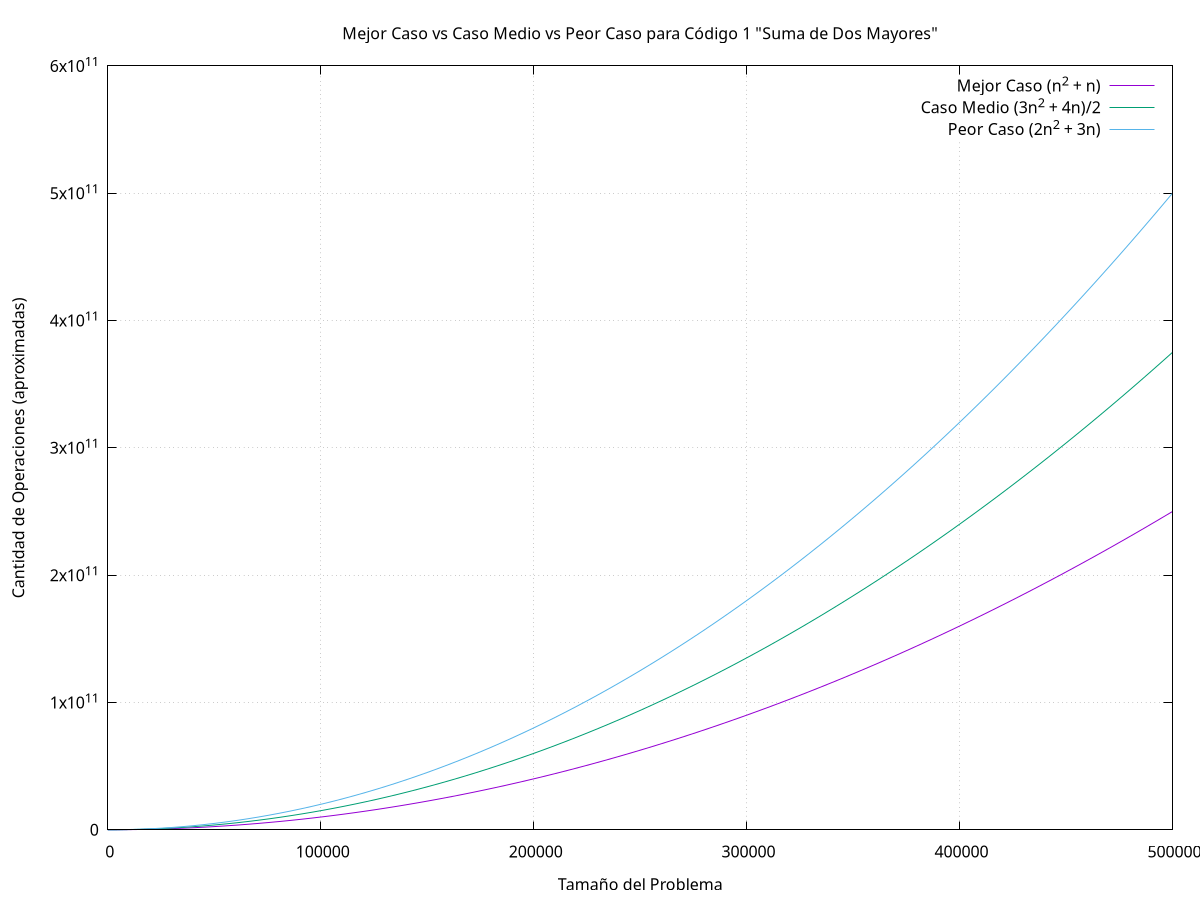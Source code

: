 set title "Mejor Caso vs Caso Medio vs Peor Caso para Código 1 \"Suma de Dos Mayores\""
set grid
set xlabel "Tamaño del Problema"
set ylabel "Cantidad de Operaciones (aproximadas)"
plot [n=0:500000] \
  n**2 + n title 'Mejor Caso (n^2 + n)', \
  (3*n**2 + 4*n)/2 title 'Caso Medio (3n^2 + 4n)/2', \
  2*n**2 + 3*n title 'Peor Caso (2n^2 + 3n)' 
